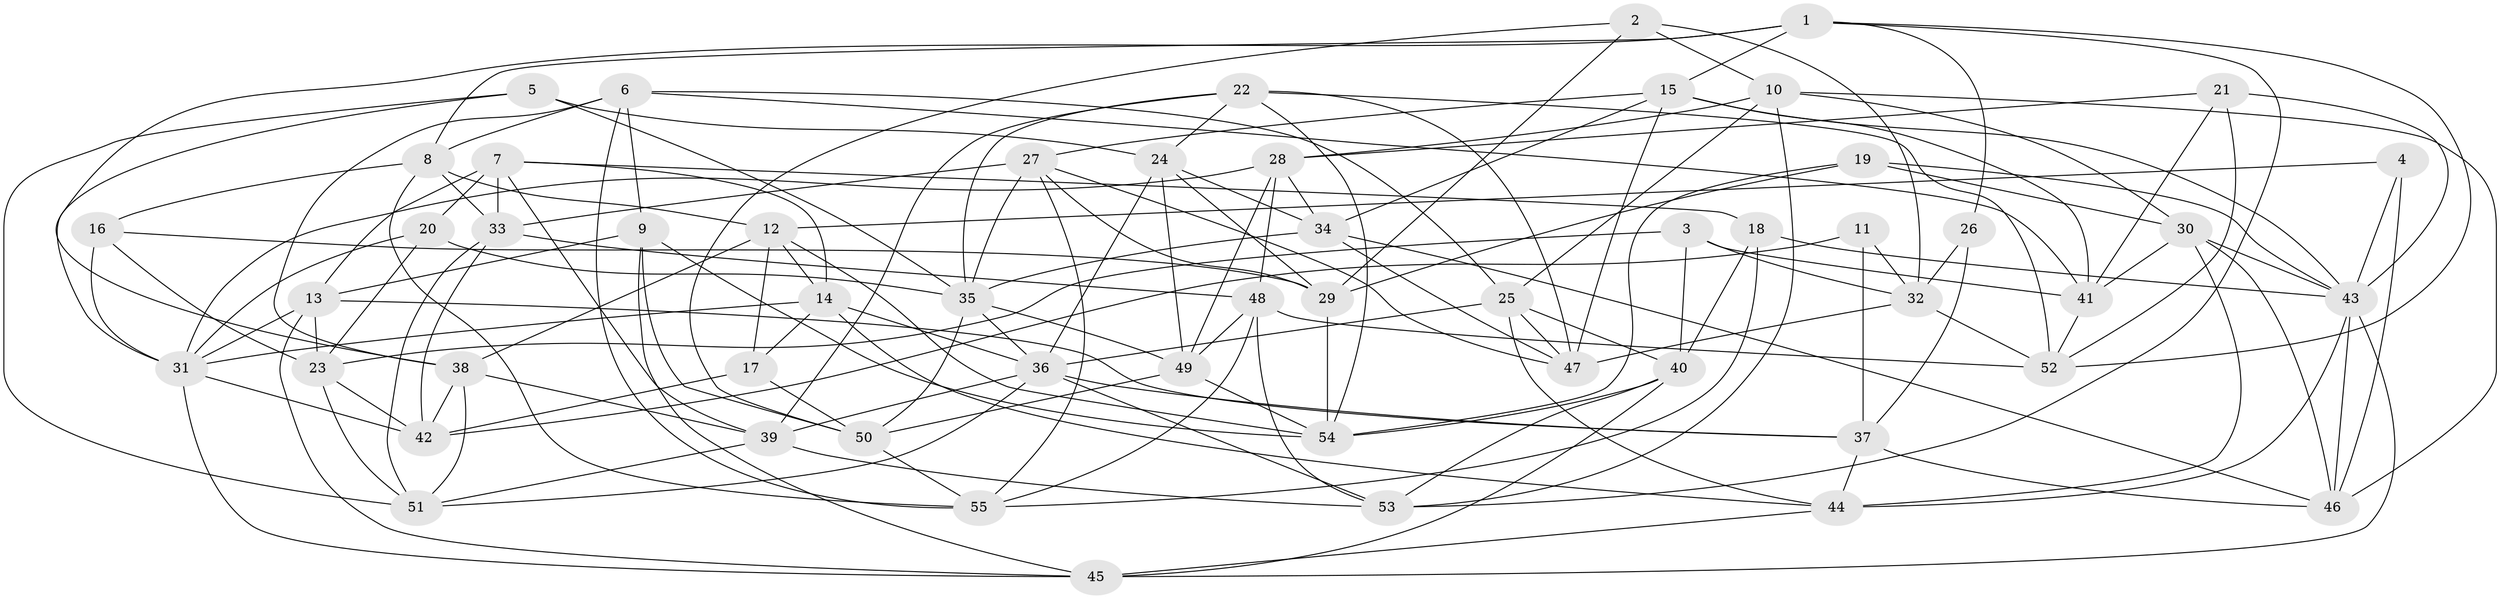 // original degree distribution, {4: 1.0}
// Generated by graph-tools (version 1.1) at 2025/50/03/09/25 03:50:53]
// undirected, 55 vertices, 156 edges
graph export_dot {
graph [start="1"]
  node [color=gray90,style=filled];
  1;
  2;
  3;
  4;
  5;
  6;
  7;
  8;
  9;
  10;
  11;
  12;
  13;
  14;
  15;
  16;
  17;
  18;
  19;
  20;
  21;
  22;
  23;
  24;
  25;
  26;
  27;
  28;
  29;
  30;
  31;
  32;
  33;
  34;
  35;
  36;
  37;
  38;
  39;
  40;
  41;
  42;
  43;
  44;
  45;
  46;
  47;
  48;
  49;
  50;
  51;
  52;
  53;
  54;
  55;
  1 -- 8 [weight=1.0];
  1 -- 15 [weight=1.0];
  1 -- 26 [weight=1.0];
  1 -- 38 [weight=1.0];
  1 -- 52 [weight=1.0];
  1 -- 53 [weight=1.0];
  2 -- 10 [weight=1.0];
  2 -- 29 [weight=1.0];
  2 -- 32 [weight=1.0];
  2 -- 50 [weight=1.0];
  3 -- 23 [weight=1.0];
  3 -- 32 [weight=1.0];
  3 -- 40 [weight=1.0];
  3 -- 41 [weight=1.0];
  4 -- 12 [weight=1.0];
  4 -- 43 [weight=2.0];
  4 -- 46 [weight=1.0];
  5 -- 24 [weight=1.0];
  5 -- 31 [weight=1.0];
  5 -- 35 [weight=1.0];
  5 -- 51 [weight=1.0];
  6 -- 8 [weight=1.0];
  6 -- 9 [weight=1.0];
  6 -- 25 [weight=1.0];
  6 -- 38 [weight=1.0];
  6 -- 41 [weight=1.0];
  6 -- 55 [weight=1.0];
  7 -- 13 [weight=1.0];
  7 -- 14 [weight=1.0];
  7 -- 18 [weight=1.0];
  7 -- 20 [weight=1.0];
  7 -- 33 [weight=1.0];
  7 -- 39 [weight=1.0];
  8 -- 12 [weight=1.0];
  8 -- 16 [weight=1.0];
  8 -- 33 [weight=1.0];
  8 -- 55 [weight=1.0];
  9 -- 13 [weight=1.0];
  9 -- 45 [weight=1.0];
  9 -- 50 [weight=1.0];
  9 -- 54 [weight=2.0];
  10 -- 25 [weight=1.0];
  10 -- 28 [weight=1.0];
  10 -- 30 [weight=1.0];
  10 -- 46 [weight=1.0];
  10 -- 53 [weight=1.0];
  11 -- 32 [weight=1.0];
  11 -- 37 [weight=2.0];
  11 -- 42 [weight=1.0];
  12 -- 14 [weight=1.0];
  12 -- 17 [weight=1.0];
  12 -- 38 [weight=1.0];
  12 -- 54 [weight=1.0];
  13 -- 23 [weight=1.0];
  13 -- 31 [weight=1.0];
  13 -- 37 [weight=1.0];
  13 -- 45 [weight=1.0];
  14 -- 17 [weight=1.0];
  14 -- 31 [weight=1.0];
  14 -- 36 [weight=1.0];
  14 -- 44 [weight=1.0];
  15 -- 27 [weight=1.0];
  15 -- 34 [weight=1.0];
  15 -- 41 [weight=1.0];
  15 -- 43 [weight=1.0];
  15 -- 47 [weight=1.0];
  16 -- 23 [weight=1.0];
  16 -- 29 [weight=1.0];
  16 -- 31 [weight=1.0];
  17 -- 42 [weight=1.0];
  17 -- 50 [weight=1.0];
  18 -- 40 [weight=1.0];
  18 -- 43 [weight=1.0];
  18 -- 55 [weight=1.0];
  19 -- 29 [weight=1.0];
  19 -- 30 [weight=1.0];
  19 -- 43 [weight=1.0];
  19 -- 54 [weight=1.0];
  20 -- 23 [weight=1.0];
  20 -- 31 [weight=1.0];
  20 -- 35 [weight=1.0];
  21 -- 28 [weight=1.0];
  21 -- 41 [weight=1.0];
  21 -- 43 [weight=1.0];
  21 -- 52 [weight=1.0];
  22 -- 24 [weight=1.0];
  22 -- 35 [weight=1.0];
  22 -- 39 [weight=1.0];
  22 -- 47 [weight=1.0];
  22 -- 52 [weight=1.0];
  22 -- 54 [weight=1.0];
  23 -- 42 [weight=1.0];
  23 -- 51 [weight=1.0];
  24 -- 29 [weight=1.0];
  24 -- 34 [weight=1.0];
  24 -- 36 [weight=1.0];
  24 -- 49 [weight=1.0];
  25 -- 36 [weight=1.0];
  25 -- 40 [weight=1.0];
  25 -- 44 [weight=1.0];
  25 -- 47 [weight=1.0];
  26 -- 32 [weight=1.0];
  26 -- 37 [weight=2.0];
  27 -- 29 [weight=1.0];
  27 -- 33 [weight=1.0];
  27 -- 35 [weight=1.0];
  27 -- 47 [weight=1.0];
  27 -- 55 [weight=1.0];
  28 -- 31 [weight=1.0];
  28 -- 34 [weight=1.0];
  28 -- 48 [weight=1.0];
  28 -- 49 [weight=1.0];
  29 -- 54 [weight=1.0];
  30 -- 41 [weight=1.0];
  30 -- 43 [weight=1.0];
  30 -- 44 [weight=1.0];
  30 -- 46 [weight=1.0];
  31 -- 42 [weight=1.0];
  31 -- 45 [weight=1.0];
  32 -- 47 [weight=1.0];
  32 -- 52 [weight=1.0];
  33 -- 42 [weight=1.0];
  33 -- 48 [weight=1.0];
  33 -- 51 [weight=1.0];
  34 -- 35 [weight=1.0];
  34 -- 46 [weight=1.0];
  34 -- 47 [weight=1.0];
  35 -- 36 [weight=1.0];
  35 -- 49 [weight=1.0];
  35 -- 50 [weight=1.0];
  36 -- 37 [weight=1.0];
  36 -- 39 [weight=1.0];
  36 -- 51 [weight=1.0];
  36 -- 53 [weight=1.0];
  37 -- 44 [weight=1.0];
  37 -- 46 [weight=1.0];
  38 -- 39 [weight=1.0];
  38 -- 42 [weight=1.0];
  38 -- 51 [weight=1.0];
  39 -- 51 [weight=1.0];
  39 -- 53 [weight=1.0];
  40 -- 45 [weight=1.0];
  40 -- 53 [weight=1.0];
  40 -- 54 [weight=1.0];
  41 -- 52 [weight=1.0];
  43 -- 44 [weight=1.0];
  43 -- 45 [weight=1.0];
  43 -- 46 [weight=1.0];
  44 -- 45 [weight=1.0];
  48 -- 49 [weight=1.0];
  48 -- 52 [weight=1.0];
  48 -- 53 [weight=1.0];
  48 -- 55 [weight=1.0];
  49 -- 50 [weight=1.0];
  49 -- 54 [weight=1.0];
  50 -- 55 [weight=1.0];
}
